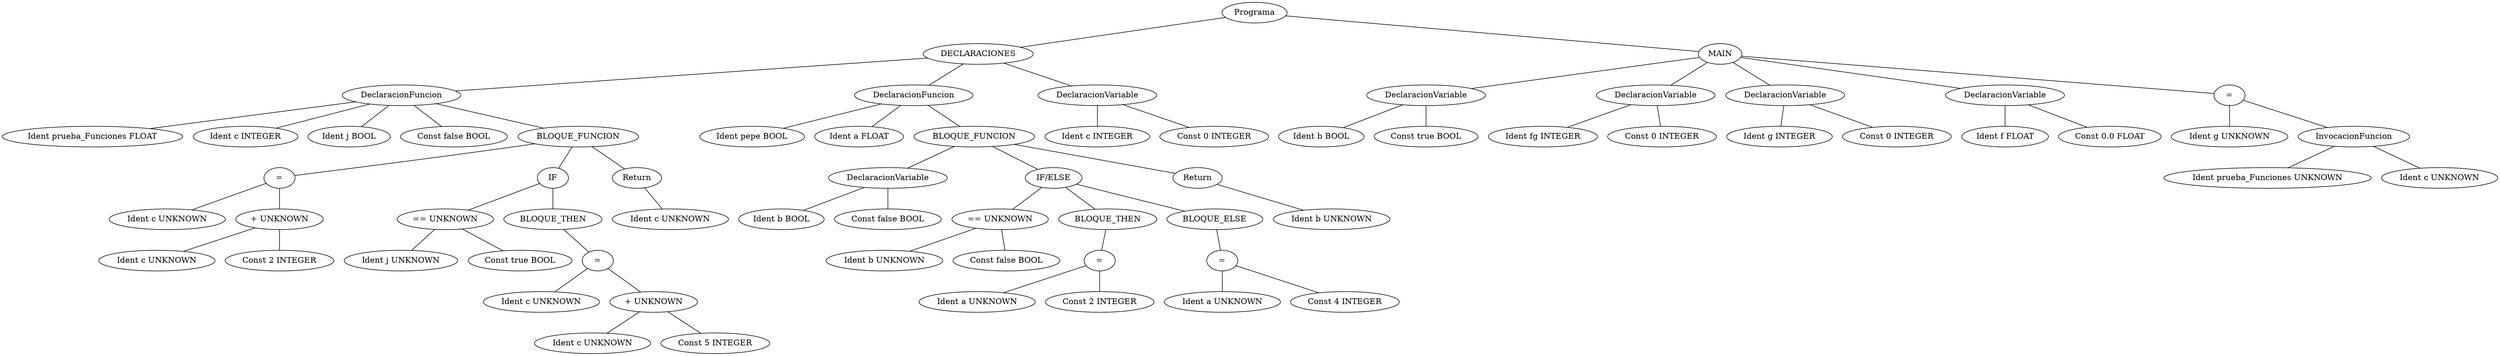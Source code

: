 graph G {1 [label="Programa"]
2 [label="DECLARACIONES"]
1 -- 2
3 [label="DeclaracionFuncion"]
2 -- 3
4 [label="Ident prueba_Funciones FLOAT"]
3 -- 4
23 [label="Ident c INTEGER"]
3 -- 23
24 [label="Ident j BOOL"]
3 -- 24
25 [label="Const false BOOL"]
3 -- 25
5 [label="BLOQUE_FUNCION"]
3 -- 5
6 [label="="]
5 -- 6
7 [label="Ident c UNKNOWN"]
6 -- 7
8 [label="+ UNKNOWN"]
6 -- 8
9 [label="Ident c UNKNOWN"]
8 -- 9
10 [label="Const 2 INTEGER"]
8 -- 10
11 [label="IF"]
5 -- 11
12 [label="== UNKNOWN"]
11 -- 12
13 [label="Ident j UNKNOWN"]
12 -- 13
14 [label="Const true BOOL"]
12 -- 14
15 [label="BLOQUE_THEN"]
11 -- 15
16 [label="="]
15 -- 16
17 [label="Ident c UNKNOWN"]
16 -- 17
18 [label="+ UNKNOWN"]
16 -- 18
19 [label="Ident c UNKNOWN"]
18 -- 19
20 [label="Const 5 INTEGER"]
18 -- 20
21 [label="Return"]
5 -- 21
22 [label="Ident c UNKNOWN"]
21 -- 22
26 [label="DeclaracionFuncion"]
2 -- 26
27 [label="Ident pepe BOOL"]
26 -- 27
46 [label="Ident a FLOAT"]
26 -- 46
28 [label="BLOQUE_FUNCION"]
26 -- 28
29 [label="DeclaracionVariable"]
28 -- 29
30 [label="Ident b BOOL"]
29 -- 30
31 [label="Const false BOOL"]
29 -- 31
32 [label="IF/ELSE"]
28 -- 32
33 [label="== UNKNOWN"]
32 -- 33
34 [label="Ident b UNKNOWN"]
33 -- 34
35 [label="Const false BOOL"]
33 -- 35
36 [label="BLOQUE_THEN"]
32 -- 36
37 [label="="]
36 -- 37
38 [label="Ident a UNKNOWN"]
37 -- 38
39 [label="Const 2 INTEGER"]
37 -- 39
40 [label="BLOQUE_ELSE"]
32 -- 40
41 [label="="]
40 -- 41
42 [label="Ident a UNKNOWN"]
41 -- 42
43 [label="Const 4 INTEGER"]
41 -- 43
44 [label="Return"]
28 -- 44
45 [label="Ident b UNKNOWN"]
44 -- 45
47 [label="DeclaracionVariable"]
2 -- 47
48 [label="Ident c INTEGER"]
47 -- 48
49 [label="Const 0 INTEGER"]
47 -- 49
50 [label="MAIN"]
1 -- 50
51 [label="DeclaracionVariable"]
50 -- 51
52 [label="Ident b BOOL"]
51 -- 52
53 [label="Const true BOOL"]
51 -- 53
54 [label="DeclaracionVariable"]
50 -- 54
55 [label="Ident fg INTEGER"]
54 -- 55
56 [label="Const 0 INTEGER"]
54 -- 56
57 [label="DeclaracionVariable"]
50 -- 57
58 [label="Ident g INTEGER"]
57 -- 58
59 [label="Const 0 INTEGER"]
57 -- 59
60 [label="DeclaracionVariable"]
50 -- 60
61 [label="Ident f FLOAT"]
60 -- 61
62 [label="Const 0.0 FLOAT"]
60 -- 62
63 [label="="]
50 -- 63
64 [label="Ident g UNKNOWN"]
63 -- 64
65 [label="InvocacionFuncion"]
63 -- 65
66 [label="Ident prueba_Funciones UNKNOWN"]
65 -- 66
67 [label="Ident c UNKNOWN"]
65 -- 67
}
